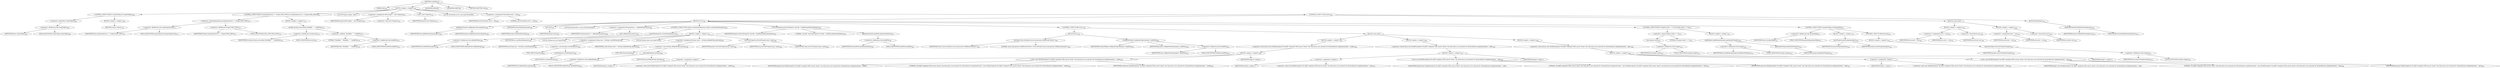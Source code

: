 digraph "runBuild" {  
"876" [label = <(METHOD,runBuild)<SUB>367</SUB>> ]
"21" [label = <(PARAM,this)<SUB>367</SUB>> ]
"877" [label = <(BLOCK,&lt;empty&gt;,&lt;empty&gt;)<SUB>367</SUB>> ]
"878" [label = <(CONTROL_STRUCTURE,if (!readyToRun),if (!readyToRun))<SUB>369</SUB>> ]
"879" [label = <(&lt;operator&gt;.logicalNot,!readyToRun)<SUB>369</SUB>> ]
"880" [label = <(&lt;operator&gt;.fieldAccess,this.readyToRun)<SUB>369</SUB>> ]
"881" [label = <(IDENTIFIER,this,!readyToRun)<SUB>369</SUB>> ]
"882" [label = <(FIELD_IDENTIFIER,readyToRun,readyToRun)<SUB>369</SUB>> ]
"883" [label = <(BLOCK,&lt;empty&gt;,&lt;empty&gt;)<SUB>369</SUB>> ]
"884" [label = <(RETURN,return;,return;)<SUB>370</SUB>> ]
"885" [label = <(CONTROL_STRUCTURE,if (msgOutputLevel &gt;= Project.MSG_INFO),if (msgOutputLevel &gt;= Project.MSG_INFO))<SUB>375</SUB>> ]
"886" [label = <(&lt;operator&gt;.greaterEqualsThan,msgOutputLevel &gt;= Project.MSG_INFO)<SUB>375</SUB>> ]
"887" [label = <(&lt;operator&gt;.fieldAccess,this.msgOutputLevel)<SUB>375</SUB>> ]
"888" [label = <(IDENTIFIER,this,msgOutputLevel &gt;= Project.MSG_INFO)<SUB>375</SUB>> ]
"889" [label = <(FIELD_IDENTIFIER,msgOutputLevel,msgOutputLevel)<SUB>375</SUB>> ]
"890" [label = <(&lt;operator&gt;.fieldAccess,Project.MSG_INFO)<SUB>375</SUB>> ]
"891" [label = <(IDENTIFIER,Project,msgOutputLevel &gt;= Project.MSG_INFO)<SUB>375</SUB>> ]
"892" [label = <(FIELD_IDENTIFIER,MSG_INFO,MSG_INFO)<SUB>375</SUB>> ]
"893" [label = <(BLOCK,&lt;empty&gt;,&lt;empty&gt;)<SUB>375</SUB>> ]
"894" [label = <(println,System.out.println(&quot;Buildfile: &quot; + buildFile))<SUB>376</SUB>> ]
"895" [label = <(&lt;operator&gt;.fieldAccess,System.out)<SUB>376</SUB>> ]
"896" [label = <(IDENTIFIER,System,System.out.println(&quot;Buildfile: &quot; + buildFile))<SUB>376</SUB>> ]
"897" [label = <(FIELD_IDENTIFIER,out,out)<SUB>376</SUB>> ]
"898" [label = <(&lt;operator&gt;.addition,&quot;Buildfile: &quot; + buildFile)<SUB>376</SUB>> ]
"899" [label = <(LITERAL,&quot;Buildfile: &quot;,&quot;Buildfile: &quot; + buildFile)<SUB>376</SUB>> ]
"900" [label = <(&lt;operator&gt;.fieldAccess,this.buildFile)<SUB>376</SUB>> ]
"901" [label = <(IDENTIFIER,this,&quot;Buildfile: &quot; + buildFile)<SUB>376</SUB>> ]
"902" [label = <(FIELD_IDENTIFIER,buildFile,buildFile)<SUB>376</SUB>> ]
"19" [label = <(LOCAL,Project project: ANY)> ]
"903" [label = <(&lt;operator&gt;.assignment,ANY project = new Project())<SUB>379</SUB>> ]
"904" [label = <(IDENTIFIER,project,ANY project = new Project())<SUB>379</SUB>> ]
"905" [label = <(&lt;operator&gt;.alloc,new Project())<SUB>379</SUB>> ]
"906" [label = <(&lt;init&gt;,new Project())<SUB>379</SUB>> ]
"18" [label = <(IDENTIFIER,project,new Project())<SUB>379</SUB>> ]
"907" [label = <(LOCAL,Throwable error: java.lang.Throwable)> ]
"908" [label = <(&lt;operator&gt;.assignment,Throwable error = null)<SUB>381</SUB>> ]
"909" [label = <(IDENTIFIER,error,Throwable error = null)<SUB>381</SUB>> ]
"910" [label = <(LITERAL,null,Throwable error = null)<SUB>381</SUB>> ]
"911" [label = <(CONTROL_STRUCTURE,try,try)<SUB>383</SUB>> ]
"912" [label = <(BLOCK,try,try)<SUB>383</SUB>> ]
"913" [label = <(addBuildListeners,addBuildListeners(project))<SUB>384</SUB>> ]
"20" [label = <(IDENTIFIER,this,addBuildListeners(project))<SUB>384</SUB>> ]
"914" [label = <(IDENTIFIER,project,addBuildListeners(project))<SUB>384</SUB>> ]
"915" [label = <(fireBuildStarted,fireBuildStarted())<SUB>385</SUB>> ]
"916" [label = <(IDENTIFIER,project,fireBuildStarted())<SUB>385</SUB>> ]
"917" [label = <(init,init())<SUB>387</SUB>> ]
"918" [label = <(IDENTIFIER,project,init())<SUB>387</SUB>> ]
"919" [label = <(LOCAL,Enumeration e: java.util.Enumeration)> ]
"920" [label = <(&lt;operator&gt;.assignment,Enumeration e = definedProps.keys())<SUB>390</SUB>> ]
"921" [label = <(IDENTIFIER,e,Enumeration e = definedProps.keys())<SUB>390</SUB>> ]
"922" [label = <(keys,definedProps.keys())<SUB>390</SUB>> ]
"923" [label = <(&lt;operator&gt;.fieldAccess,this.definedProps)<SUB>390</SUB>> ]
"924" [label = <(IDENTIFIER,this,definedProps.keys())<SUB>390</SUB>> ]
"925" [label = <(FIELD_IDENTIFIER,definedProps,definedProps)<SUB>390</SUB>> ]
"926" [label = <(CONTROL_STRUCTURE,while (e.hasMoreElements()),while (e.hasMoreElements()))<SUB>391</SUB>> ]
"927" [label = <(hasMoreElements,e.hasMoreElements())<SUB>391</SUB>> ]
"928" [label = <(IDENTIFIER,e,e.hasMoreElements())<SUB>391</SUB>> ]
"929" [label = <(BLOCK,&lt;empty&gt;,&lt;empty&gt;)<SUB>391</SUB>> ]
"930" [label = <(LOCAL,String arg: java.lang.String)> ]
"931" [label = <(&lt;operator&gt;.assignment,String arg = (String) e.nextElement())<SUB>392</SUB>> ]
"932" [label = <(IDENTIFIER,arg,String arg = (String) e.nextElement())<SUB>392</SUB>> ]
"933" [label = <(&lt;operator&gt;.cast,(String) e.nextElement())<SUB>392</SUB>> ]
"934" [label = <(TYPE_REF,String,String)<SUB>392</SUB>> ]
"935" [label = <(nextElement,e.nextElement())<SUB>392</SUB>> ]
"936" [label = <(IDENTIFIER,e,e.nextElement())<SUB>392</SUB>> ]
"937" [label = <(LOCAL,String value: java.lang.String)> ]
"938" [label = <(&lt;operator&gt;.assignment,String value = (String) definedProps.get(arg))<SUB>393</SUB>> ]
"939" [label = <(IDENTIFIER,value,String value = (String) definedProps.get(arg))<SUB>393</SUB>> ]
"940" [label = <(&lt;operator&gt;.cast,(String) definedProps.get(arg))<SUB>393</SUB>> ]
"941" [label = <(TYPE_REF,String,String)<SUB>393</SUB>> ]
"942" [label = <(get,definedProps.get(arg))<SUB>393</SUB>> ]
"943" [label = <(&lt;operator&gt;.fieldAccess,this.definedProps)<SUB>393</SUB>> ]
"944" [label = <(IDENTIFIER,this,definedProps.get(arg))<SUB>393</SUB>> ]
"945" [label = <(FIELD_IDENTIFIER,definedProps,definedProps)<SUB>393</SUB>> ]
"946" [label = <(IDENTIFIER,arg,definedProps.get(arg))<SUB>393</SUB>> ]
"947" [label = <(setUserProperty,setUserProperty(arg, value))<SUB>394</SUB>> ]
"948" [label = <(IDENTIFIER,project,setUserProperty(arg, value))<SUB>394</SUB>> ]
"949" [label = <(IDENTIFIER,arg,setUserProperty(arg, value))<SUB>394</SUB>> ]
"950" [label = <(IDENTIFIER,value,setUserProperty(arg, value))<SUB>394</SUB>> ]
"951" [label = <(setUserProperty,setUserProperty(&quot;ant.file&quot;, buildFile.getAbsolutePath()))<SUB>397</SUB>> ]
"952" [label = <(IDENTIFIER,project,setUserProperty(&quot;ant.file&quot;, buildFile.getAbsolutePath()))<SUB>397</SUB>> ]
"953" [label = <(LITERAL,&quot;ant.file&quot;,setUserProperty(&quot;ant.file&quot;, buildFile.getAbsolutePath()))<SUB>397</SUB>> ]
"954" [label = <(getAbsolutePath,buildFile.getAbsolutePath())<SUB>397</SUB>> ]
"955" [label = <(&lt;operator&gt;.fieldAccess,this.buildFile)<SUB>397</SUB>> ]
"956" [label = <(IDENTIFIER,this,buildFile.getAbsolutePath())<SUB>397</SUB>> ]
"957" [label = <(FIELD_IDENTIFIER,buildFile,buildFile)<SUB>397</SUB>> ]
"958" [label = <(CONTROL_STRUCTURE,try,try)<SUB>401</SUB>> ]
"959" [label = <(BLOCK,try,try)<SUB>401</SUB>> ]
"960" [label = <(forName,Class.forName(&quot;javax.xml.parsers.SAXParserFactory&quot;))<SUB>402</SUB>> ]
"961" [label = <(IDENTIFIER,Class,Class.forName(&quot;javax.xml.parsers.SAXParserFactory&quot;))<SUB>402</SUB>> ]
"962" [label = <(LITERAL,&quot;javax.xml.parsers.SAXParserFactory&quot;,Class.forName(&quot;javax.xml.parsers.SAXParserFactory&quot;))<SUB>402</SUB>> ]
"963" [label = <(configureProject,configureProject(project, buildFile))<SUB>403</SUB>> ]
"964" [label = <(IDENTIFIER,ProjectHelper,configureProject(project, buildFile))<SUB>403</SUB>> ]
"965" [label = <(IDENTIFIER,project,configureProject(project, buildFile))<SUB>403</SUB>> ]
"966" [label = <(&lt;operator&gt;.fieldAccess,this.buildFile)<SUB>403</SUB>> ]
"967" [label = <(IDENTIFIER,this,configureProject(project, buildFile))<SUB>403</SUB>> ]
"968" [label = <(FIELD_IDENTIFIER,buildFile,buildFile)<SUB>403</SUB>> ]
"969" [label = <(BLOCK,catch,catch)> ]
"970" [label = <(BLOCK,&lt;empty&gt;,&lt;empty&gt;)<SUB>404</SUB>> ]
"971" [label = <(&lt;operator&gt;.throw,throw new BuildException(&quot;No JAXP compliant XML parser found. See http://java.sun.com/xml for the\nreference implementation.&quot;, ncdfe);)<SUB>405</SUB>> ]
"972" [label = <(BLOCK,&lt;empty&gt;,&lt;empty&gt;)<SUB>405</SUB>> ]
"973" [label = <(&lt;operator&gt;.assignment,&lt;empty&gt;)> ]
"974" [label = <(IDENTIFIER,$obj19,&lt;empty&gt;)> ]
"975" [label = <(&lt;operator&gt;.alloc,new BuildException(&quot;No JAXP compliant XML parser found. See http://java.sun.com/xml for the\nreference implementation.&quot;, ncdfe))<SUB>405</SUB>> ]
"976" [label = <(&lt;init&gt;,new BuildException(&quot;No JAXP compliant XML parser found. See http://java.sun.com/xml for the\nreference implementation.&quot;, ncdfe))<SUB>405</SUB>> ]
"977" [label = <(IDENTIFIER,$obj19,new BuildException(&quot;No JAXP compliant XML parser found. See http://java.sun.com/xml for the\nreference implementation.&quot;, ncdfe))> ]
"978" [label = <(LITERAL,&quot;No JAXP compliant XML parser found. See http://java.sun.com/xml for the\nreference implementation.&quot;,new BuildException(&quot;No JAXP compliant XML parser found. See http://java.sun.com/xml for the\nreference implementation.&quot;, ncdfe))<SUB>405</SUB>> ]
"979" [label = <(IDENTIFIER,ncdfe,new BuildException(&quot;No JAXP compliant XML parser found. See http://java.sun.com/xml for the\nreference implementation.&quot;, ncdfe))<SUB>405</SUB>> ]
"980" [label = <(IDENTIFIER,$obj19,&lt;empty&gt;)> ]
"981" [label = <(BLOCK,&lt;empty&gt;,&lt;empty&gt;)<SUB>406</SUB>> ]
"982" [label = <(&lt;operator&gt;.throw,throw new BuildException(&quot;No JAXP compliant XML parser found. See http://java.sun.com/xml for the\nreference implementation.&quot;, cnfe);)<SUB>407</SUB>> ]
"983" [label = <(BLOCK,&lt;empty&gt;,&lt;empty&gt;)<SUB>407</SUB>> ]
"984" [label = <(&lt;operator&gt;.assignment,&lt;empty&gt;)> ]
"985" [label = <(IDENTIFIER,$obj20,&lt;empty&gt;)> ]
"986" [label = <(&lt;operator&gt;.alloc,new BuildException(&quot;No JAXP compliant XML parser found. See http://java.sun.com/xml for the\nreference implementation.&quot;, cnfe))<SUB>407</SUB>> ]
"987" [label = <(&lt;init&gt;,new BuildException(&quot;No JAXP compliant XML parser found. See http://java.sun.com/xml for the\nreference implementation.&quot;, cnfe))<SUB>407</SUB>> ]
"988" [label = <(IDENTIFIER,$obj20,new BuildException(&quot;No JAXP compliant XML parser found. See http://java.sun.com/xml for the\nreference implementation.&quot;, cnfe))> ]
"989" [label = <(LITERAL,&quot;No JAXP compliant XML parser found. See http://java.sun.com/xml for the\nreference implementation.&quot;,new BuildException(&quot;No JAXP compliant XML parser found. See http://java.sun.com/xml for the\nreference implementation.&quot;, cnfe))<SUB>407</SUB>> ]
"990" [label = <(IDENTIFIER,cnfe,new BuildException(&quot;No JAXP compliant XML parser found. See http://java.sun.com/xml for the\nreference implementation.&quot;, cnfe))<SUB>407</SUB>> ]
"991" [label = <(IDENTIFIER,$obj20,&lt;empty&gt;)> ]
"992" [label = <(BLOCK,&lt;empty&gt;,&lt;empty&gt;)<SUB>408</SUB>> ]
"993" [label = <(&lt;operator&gt;.throw,throw new BuildException(&quot;No JAXP compliant XML parser found. See http://java.sun.com/xml for the\nreference implementation.&quot;, npe);)<SUB>409</SUB>> ]
"994" [label = <(BLOCK,&lt;empty&gt;,&lt;empty&gt;)<SUB>409</SUB>> ]
"995" [label = <(&lt;operator&gt;.assignment,&lt;empty&gt;)> ]
"996" [label = <(IDENTIFIER,$obj21,&lt;empty&gt;)> ]
"997" [label = <(&lt;operator&gt;.alloc,new BuildException(&quot;No JAXP compliant XML parser found. See http://java.sun.com/xml for the\nreference implementation.&quot;, npe))<SUB>409</SUB>> ]
"998" [label = <(&lt;init&gt;,new BuildException(&quot;No JAXP compliant XML parser found. See http://java.sun.com/xml for the\nreference implementation.&quot;, npe))<SUB>409</SUB>> ]
"999" [label = <(IDENTIFIER,$obj21,new BuildException(&quot;No JAXP compliant XML parser found. See http://java.sun.com/xml for the\nreference implementation.&quot;, npe))> ]
"1000" [label = <(LITERAL,&quot;No JAXP compliant XML parser found. See http://java.sun.com/xml for the\nreference implementation.&quot;,new BuildException(&quot;No JAXP compliant XML parser found. See http://java.sun.com/xml for the\nreference implementation.&quot;, npe))<SUB>409</SUB>> ]
"1001" [label = <(IDENTIFIER,npe,new BuildException(&quot;No JAXP compliant XML parser found. See http://java.sun.com/xml for the\nreference implementation.&quot;, npe))<SUB>409</SUB>> ]
"1002" [label = <(IDENTIFIER,$obj21,&lt;empty&gt;)> ]
"1003" [label = <(CONTROL_STRUCTURE,if (targets.size() == 0),if (targets.size() == 0))<SUB>413</SUB>> ]
"1004" [label = <(&lt;operator&gt;.equals,targets.size() == 0)<SUB>413</SUB>> ]
"1005" [label = <(size,targets.size())<SUB>413</SUB>> ]
"1006" [label = <(&lt;operator&gt;.fieldAccess,this.targets)<SUB>413</SUB>> ]
"1007" [label = <(IDENTIFIER,this,targets.size())<SUB>413</SUB>> ]
"1008" [label = <(FIELD_IDENTIFIER,targets,targets)<SUB>413</SUB>> ]
"1009" [label = <(LITERAL,0,targets.size() == 0)<SUB>413</SUB>> ]
"1010" [label = <(BLOCK,&lt;empty&gt;,&lt;empty&gt;)<SUB>413</SUB>> ]
"1011" [label = <(addElement,addElement(project.getDefaultTarget()))<SUB>414</SUB>> ]
"1012" [label = <(&lt;operator&gt;.fieldAccess,this.targets)<SUB>414</SUB>> ]
"1013" [label = <(IDENTIFIER,this,addElement(project.getDefaultTarget()))<SUB>414</SUB>> ]
"1014" [label = <(FIELD_IDENTIFIER,targets,targets)<SUB>414</SUB>> ]
"1015" [label = <(getDefaultTarget,getDefaultTarget())<SUB>414</SUB>> ]
"1016" [label = <(IDENTIFIER,project,getDefaultTarget())<SUB>414</SUB>> ]
"1017" [label = <(CONTROL_STRUCTURE,if (projectHelp),if (projectHelp))<SUB>417</SUB>> ]
"1018" [label = <(&lt;operator&gt;.fieldAccess,this.projectHelp)<SUB>417</SUB>> ]
"1019" [label = <(IDENTIFIER,this,if (projectHelp))<SUB>417</SUB>> ]
"1020" [label = <(FIELD_IDENTIFIER,projectHelp,projectHelp)<SUB>417</SUB>> ]
"1021" [label = <(BLOCK,&lt;empty&gt;,&lt;empty&gt;)<SUB>417</SUB>> ]
"1022" [label = <(printTargets,printTargets(project))<SUB>418</SUB>> ]
"22" [label = <(IDENTIFIER,this,printTargets(project))<SUB>418</SUB>> ]
"1023" [label = <(IDENTIFIER,project,printTargets(project))<SUB>418</SUB>> ]
"1024" [label = <(CONTROL_STRUCTURE,else,else)<SUB>419</SUB>> ]
"1025" [label = <(BLOCK,&lt;empty&gt;,&lt;empty&gt;)<SUB>419</SUB>> ]
"1026" [label = <(executeTargets,executeTargets(targets))<SUB>421</SUB>> ]
"1027" [label = <(IDENTIFIER,project,executeTargets(targets))<SUB>421</SUB>> ]
"1028" [label = <(&lt;operator&gt;.fieldAccess,this.targets)<SUB>421</SUB>> ]
"1029" [label = <(IDENTIFIER,this,executeTargets(targets))<SUB>421</SUB>> ]
"1030" [label = <(FIELD_IDENTIFIER,targets,targets)<SUB>421</SUB>> ]
"1031" [label = <(BLOCK,catch,catch)> ]
"1032" [label = <(BLOCK,&lt;empty&gt;,&lt;empty&gt;)<SUB>424</SUB>> ]
"1033" [label = <(&lt;operator&gt;.assignment,error = exc)<SUB>425</SUB>> ]
"1034" [label = <(IDENTIFIER,error,error = exc)<SUB>425</SUB>> ]
"1035" [label = <(IDENTIFIER,exc,error = exc)<SUB>425</SUB>> ]
"1036" [label = <(&lt;operator&gt;.throw,throw exc;)<SUB>426</SUB>> ]
"1037" [label = <(IDENTIFIER,exc,throw exc;)<SUB>426</SUB>> ]
"1038" [label = <(BLOCK,&lt;empty&gt;,&lt;empty&gt;)<SUB>428</SUB>> ]
"1039" [label = <(&lt;operator&gt;.assignment,error = err)<SUB>429</SUB>> ]
"1040" [label = <(IDENTIFIER,error,error = err)<SUB>429</SUB>> ]
"1041" [label = <(IDENTIFIER,err,error = err)<SUB>429</SUB>> ]
"1042" [label = <(&lt;operator&gt;.throw,throw err;)<SUB>430</SUB>> ]
"1043" [label = <(IDENTIFIER,err,throw err;)<SUB>430</SUB>> ]
"1044" [label = <(BLOCK,finally,finally)<SUB>432</SUB>> ]
"1045" [label = <(fireBuildFinished,fireBuildFinished(error))<SUB>433</SUB>> ]
"1046" [label = <(IDENTIFIER,project,fireBuildFinished(error))<SUB>433</SUB>> ]
"1047" [label = <(IDENTIFIER,error,fireBuildFinished(error))<SUB>433</SUB>> ]
"1048" [label = <(MODIFIER,PRIVATE)> ]
"1049" [label = <(MODIFIER,VIRTUAL)> ]
"1050" [label = <(METHOD_RETURN,void)<SUB>367</SUB>> ]
  "876" -> "21" 
  "876" -> "877" 
  "876" -> "1048" 
  "876" -> "1049" 
  "876" -> "1050" 
  "877" -> "878" 
  "877" -> "885" 
  "877" -> "19" 
  "877" -> "903" 
  "877" -> "906" 
  "877" -> "907" 
  "877" -> "908" 
  "877" -> "911" 
  "878" -> "879" 
  "878" -> "883" 
  "879" -> "880" 
  "880" -> "881" 
  "880" -> "882" 
  "883" -> "884" 
  "885" -> "886" 
  "885" -> "893" 
  "886" -> "887" 
  "886" -> "890" 
  "887" -> "888" 
  "887" -> "889" 
  "890" -> "891" 
  "890" -> "892" 
  "893" -> "894" 
  "894" -> "895" 
  "894" -> "898" 
  "895" -> "896" 
  "895" -> "897" 
  "898" -> "899" 
  "898" -> "900" 
  "900" -> "901" 
  "900" -> "902" 
  "903" -> "904" 
  "903" -> "905" 
  "906" -> "18" 
  "908" -> "909" 
  "908" -> "910" 
  "911" -> "912" 
  "911" -> "1031" 
  "911" -> "1044" 
  "912" -> "913" 
  "912" -> "915" 
  "912" -> "917" 
  "912" -> "919" 
  "912" -> "920" 
  "912" -> "926" 
  "912" -> "951" 
  "912" -> "958" 
  "912" -> "1003" 
  "912" -> "1017" 
  "913" -> "20" 
  "913" -> "914" 
  "915" -> "916" 
  "917" -> "918" 
  "920" -> "921" 
  "920" -> "922" 
  "922" -> "923" 
  "923" -> "924" 
  "923" -> "925" 
  "926" -> "927" 
  "926" -> "929" 
  "927" -> "928" 
  "929" -> "930" 
  "929" -> "931" 
  "929" -> "937" 
  "929" -> "938" 
  "929" -> "947" 
  "931" -> "932" 
  "931" -> "933" 
  "933" -> "934" 
  "933" -> "935" 
  "935" -> "936" 
  "938" -> "939" 
  "938" -> "940" 
  "940" -> "941" 
  "940" -> "942" 
  "942" -> "943" 
  "942" -> "946" 
  "943" -> "944" 
  "943" -> "945" 
  "947" -> "948" 
  "947" -> "949" 
  "947" -> "950" 
  "951" -> "952" 
  "951" -> "953" 
  "951" -> "954" 
  "954" -> "955" 
  "955" -> "956" 
  "955" -> "957" 
  "958" -> "959" 
  "958" -> "969" 
  "959" -> "960" 
  "959" -> "963" 
  "960" -> "961" 
  "960" -> "962" 
  "963" -> "964" 
  "963" -> "965" 
  "963" -> "966" 
  "966" -> "967" 
  "966" -> "968" 
  "969" -> "970" 
  "969" -> "981" 
  "969" -> "992" 
  "970" -> "971" 
  "971" -> "972" 
  "972" -> "973" 
  "972" -> "976" 
  "972" -> "980" 
  "973" -> "974" 
  "973" -> "975" 
  "976" -> "977" 
  "976" -> "978" 
  "976" -> "979" 
  "981" -> "982" 
  "982" -> "983" 
  "983" -> "984" 
  "983" -> "987" 
  "983" -> "991" 
  "984" -> "985" 
  "984" -> "986" 
  "987" -> "988" 
  "987" -> "989" 
  "987" -> "990" 
  "992" -> "993" 
  "993" -> "994" 
  "994" -> "995" 
  "994" -> "998" 
  "994" -> "1002" 
  "995" -> "996" 
  "995" -> "997" 
  "998" -> "999" 
  "998" -> "1000" 
  "998" -> "1001" 
  "1003" -> "1004" 
  "1003" -> "1010" 
  "1004" -> "1005" 
  "1004" -> "1009" 
  "1005" -> "1006" 
  "1006" -> "1007" 
  "1006" -> "1008" 
  "1010" -> "1011" 
  "1011" -> "1012" 
  "1011" -> "1015" 
  "1012" -> "1013" 
  "1012" -> "1014" 
  "1015" -> "1016" 
  "1017" -> "1018" 
  "1017" -> "1021" 
  "1017" -> "1024" 
  "1018" -> "1019" 
  "1018" -> "1020" 
  "1021" -> "1022" 
  "1022" -> "22" 
  "1022" -> "1023" 
  "1024" -> "1025" 
  "1025" -> "1026" 
  "1026" -> "1027" 
  "1026" -> "1028" 
  "1028" -> "1029" 
  "1028" -> "1030" 
  "1031" -> "1032" 
  "1031" -> "1038" 
  "1032" -> "1033" 
  "1032" -> "1036" 
  "1033" -> "1034" 
  "1033" -> "1035" 
  "1036" -> "1037" 
  "1038" -> "1039" 
  "1038" -> "1042" 
  "1039" -> "1040" 
  "1039" -> "1041" 
  "1042" -> "1043" 
  "1044" -> "1045" 
  "1045" -> "1046" 
  "1045" -> "1047" 
}
